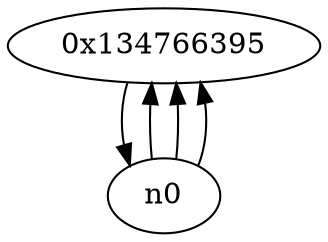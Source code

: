 digraph G{
/* nodes */
  n1 [label="0x134766395"]
/* edges */
n1 -> n0;
n0 -> n1;
n0 -> n1;
n0 -> n1;
}
